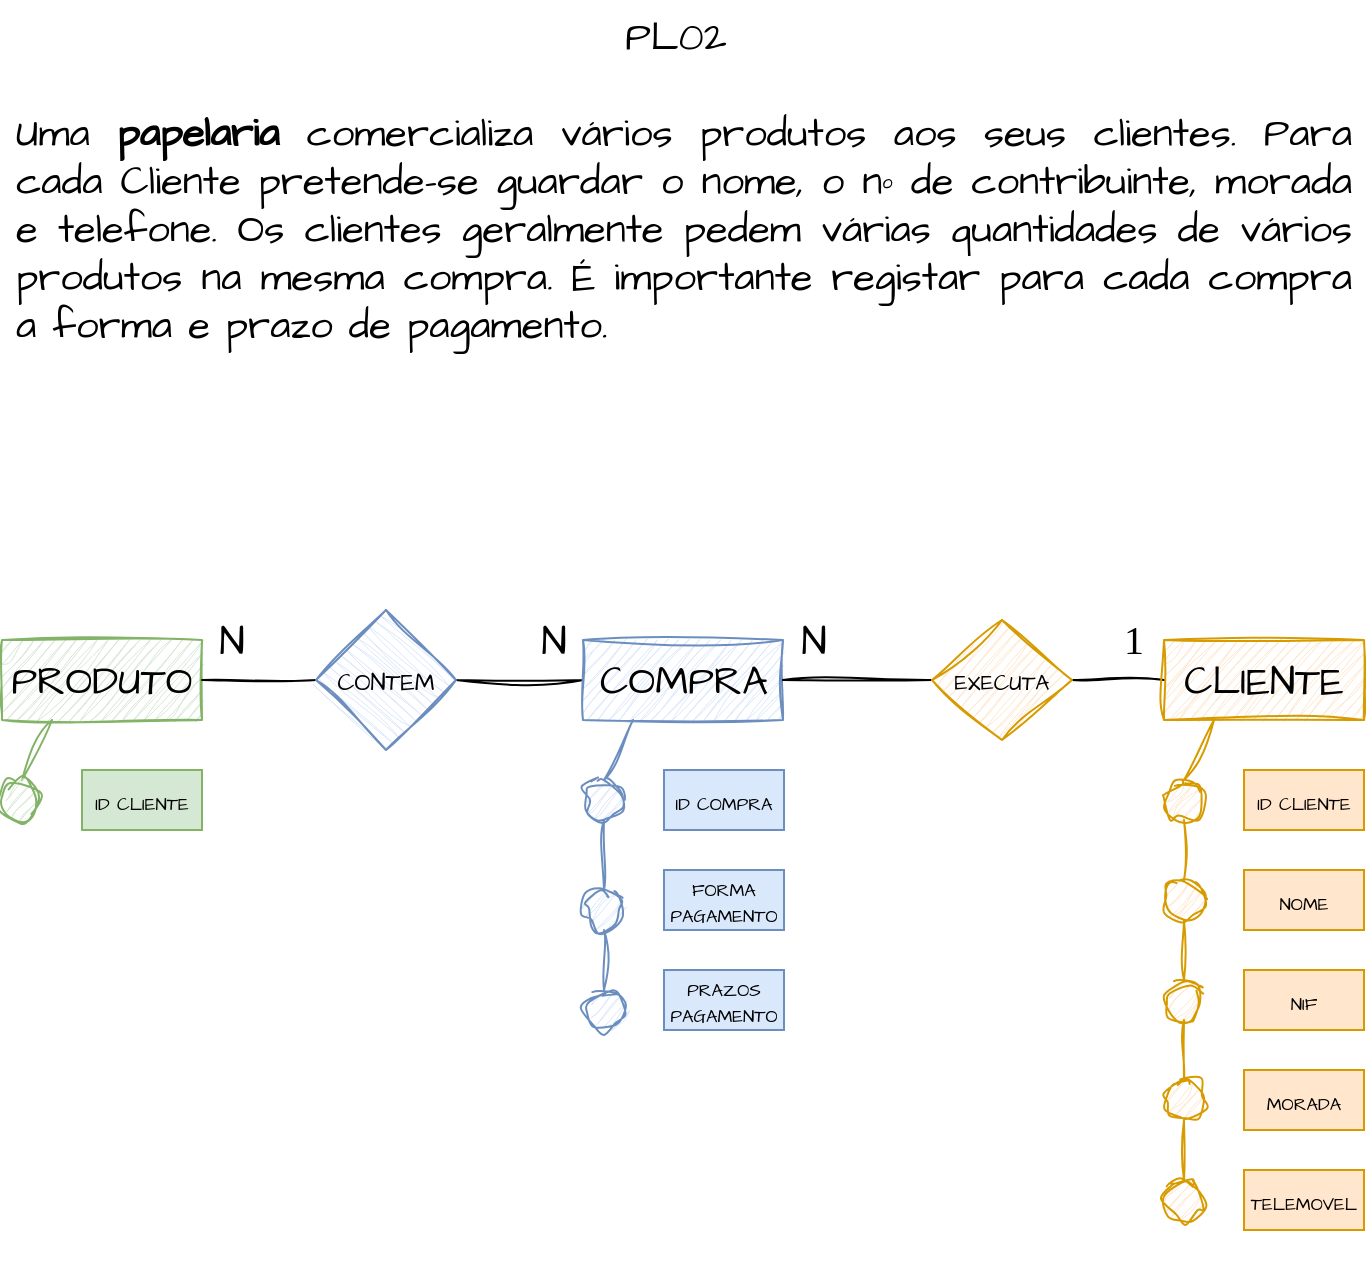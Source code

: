 <mxfile version="21.7.2" type="github">
  <diagram name="Página-1" id="BH1qhdnxoWcXbNzppzCz">
    <mxGraphModel dx="794" dy="432" grid="1" gridSize="10" guides="1" tooltips="1" connect="1" arrows="1" fold="1" page="1" pageScale="1" pageWidth="827" pageHeight="1169" math="0" shadow="0">
      <root>
        <mxCell id="0" />
        <mxCell id="1" parent="0" />
        <mxCell id="3jHvI7O4Ok8lUDtoBdZa-1" value="&lt;div style=&quot;&quot;&gt;PL02&amp;nbsp;&lt;/div&gt;&lt;div style=&quot;&quot;&gt;&lt;br&gt;&lt;/div&gt;&lt;div style=&quot;text-align: justify;&quot;&gt;Uma &lt;b&gt;papelaria &lt;/b&gt;comercializa vários produtos aos seus clientes. Para cada Cliente pretende-se guardar o nome, o&amp;nbsp;&lt;span style=&quot;background-color: initial;&quot;&gt;nº de contribuinte, morada e telefone. Os clientes geralmente pedem várias quantidades de vários produtos na&amp;nbsp;&lt;/span&gt;&lt;span style=&quot;background-color: initial;&quot;&gt;mesma compra. É importante registar para cada compra a forma e prazo de pagamento.&amp;nbsp;&lt;/span&gt;&lt;/div&gt;" style="text;html=1;strokeColor=none;fillColor=none;align=center;verticalAlign=middle;whiteSpace=wrap;rounded=0;fontSize=20;fontFamily=Architects Daughter;" vertex="1" parent="1">
          <mxGeometry x="79" width="670" height="180" as="geometry" />
        </mxCell>
        <mxCell id="3jHvI7O4Ok8lUDtoBdZa-49" value="" style="edgeStyle=orthogonalEdgeStyle;rounded=0;sketch=1;hachureGap=4;jiggle=2;curveFitting=1;orthogonalLoop=1;jettySize=auto;html=1;fontFamily=Architects Daughter;fontSource=https%3A%2F%2Ffonts.googleapis.com%2Fcss%3Ffamily%3DArchitects%2BDaughter;fontSize=16;endArrow=none;endFill=0;" edge="1" parent="1" source="3jHvI7O4Ok8lUDtoBdZa-2" target="3jHvI7O4Ok8lUDtoBdZa-48">
          <mxGeometry relative="1" as="geometry" />
        </mxCell>
        <mxCell id="3jHvI7O4Ok8lUDtoBdZa-2" value="CLIENTE" style="rounded=0;whiteSpace=wrap;html=1;sketch=1;hachureGap=4;jiggle=2;curveFitting=1;fontFamily=Architects Daughter;fontSource=https%3A%2F%2Ffonts.googleapis.com%2Fcss%3Ffamily%3DArchitects%2BDaughter;fontSize=20;fillColor=#ffe6cc;strokeColor=#d79b00;" vertex="1" parent="1">
          <mxGeometry x="654" y="320" width="100" height="40" as="geometry" />
        </mxCell>
        <mxCell id="3jHvI7O4Ok8lUDtoBdZa-3" value="PRODUTO" style="rounded=0;whiteSpace=wrap;html=1;sketch=1;hachureGap=4;jiggle=2;curveFitting=1;fontFamily=Architects Daughter;fontSource=https%3A%2F%2Ffonts.googleapis.com%2Fcss%3Ffamily%3DArchitects%2BDaughter;fontSize=20;fillColor=#d5e8d4;strokeColor=#82b366;" vertex="1" parent="1">
          <mxGeometry x="73" y="320" width="100" height="40" as="geometry" />
        </mxCell>
        <mxCell id="3jHvI7O4Ok8lUDtoBdZa-52" value="" style="edgeStyle=orthogonalEdgeStyle;rounded=0;sketch=1;hachureGap=4;jiggle=2;curveFitting=1;orthogonalLoop=1;jettySize=auto;html=1;fontFamily=Architects Daughter;fontSource=https%3A%2F%2Ffonts.googleapis.com%2Fcss%3Ffamily%3DArchitects%2BDaughter;fontSize=16;endArrow=none;endFill=0;" edge="1" parent="1" source="3jHvI7O4Ok8lUDtoBdZa-4" target="3jHvI7O4Ok8lUDtoBdZa-51">
          <mxGeometry relative="1" as="geometry" />
        </mxCell>
        <mxCell id="3jHvI7O4Ok8lUDtoBdZa-4" value="COMPRA" style="rounded=0;whiteSpace=wrap;html=1;sketch=1;hachureGap=4;jiggle=2;curveFitting=1;fontFamily=Architects Daughter;fontSource=https%3A%2F%2Ffonts.googleapis.com%2Fcss%3Ffamily%3DArchitects%2BDaughter;fontSize=20;fillColor=#dae8fc;strokeColor=#6c8ebf;" vertex="1" parent="1">
          <mxGeometry x="363.5" y="320" width="100" height="40" as="geometry" />
        </mxCell>
        <mxCell id="3jHvI7O4Ok8lUDtoBdZa-9" value="" style="endArrow=none;html=1;rounded=0;sketch=1;hachureGap=4;jiggle=2;curveFitting=1;fontFamily=Architects Daughter;fontSource=https%3A%2F%2Ffonts.googleapis.com%2Fcss%3Ffamily%3DArchitects%2BDaughter;fontSize=16;exitX=0.5;exitY=0;exitDx=0;exitDy=0;fillColor=#ffe6cc;strokeColor=#d79b00;" edge="1" parent="1" source="3jHvI7O4Ok8lUDtoBdZa-10">
          <mxGeometry width="50" height="50" relative="1" as="geometry">
            <mxPoint x="679" y="400" as="sourcePoint" />
            <mxPoint x="679" y="360" as="targetPoint" />
          </mxGeometry>
        </mxCell>
        <mxCell id="3jHvI7O4Ok8lUDtoBdZa-10" value="" style="ellipse;whiteSpace=wrap;html=1;aspect=fixed;hachureGap=4;fontFamily=Architects Daughter;fontSource=https%3A%2F%2Ffonts.googleapis.com%2Fcss%3Ffamily%3DArchitects%2BDaughter;fontSize=20;shadow=0;fillColor=#ffe6cc;strokeColor=#d79b00;sketch=1;curveFitting=1;jiggle=2;" vertex="1" parent="1">
          <mxGeometry x="654" y="390" width="20" height="20" as="geometry" />
        </mxCell>
        <mxCell id="3jHvI7O4Ok8lUDtoBdZa-16" value="" style="endArrow=none;html=1;rounded=0;sketch=1;hachureGap=4;jiggle=2;curveFitting=1;fontFamily=Architects Daughter;fontSource=https%3A%2F%2Ffonts.googleapis.com%2Fcss%3Ffamily%3DArchitects%2BDaughter;fontSize=16;exitX=0.5;exitY=0;exitDx=0;exitDy=0;entryX=0.5;entryY=1;entryDx=0;entryDy=0;fillColor=#ffe6cc;strokeColor=#d79b00;" edge="1" parent="1" source="3jHvI7O4Ok8lUDtoBdZa-17" target="3jHvI7O4Ok8lUDtoBdZa-10">
          <mxGeometry width="50" height="50" relative="1" as="geometry">
            <mxPoint x="679" y="450" as="sourcePoint" />
            <mxPoint x="679" y="410" as="targetPoint" />
          </mxGeometry>
        </mxCell>
        <mxCell id="3jHvI7O4Ok8lUDtoBdZa-17" value="" style="ellipse;whiteSpace=wrap;html=1;aspect=fixed;sketch=1;hachureGap=4;jiggle=2;curveFitting=1;fontFamily=Architects Daughter;fontSource=https%3A%2F%2Ffonts.googleapis.com%2Fcss%3Ffamily%3DArchitects%2BDaughter;fontSize=20;fillColor=#ffe6cc;strokeColor=#d79b00;" vertex="1" parent="1">
          <mxGeometry x="654" y="440" width="20" height="20" as="geometry" />
        </mxCell>
        <mxCell id="3jHvI7O4Ok8lUDtoBdZa-18" value="" style="endArrow=none;html=1;rounded=0;sketch=1;hachureGap=4;jiggle=2;curveFitting=1;fontFamily=Architects Daughter;fontSource=https%3A%2F%2Ffonts.googleapis.com%2Fcss%3Ffamily%3DArchitects%2BDaughter;fontSize=16;exitX=0.5;exitY=0;exitDx=0;exitDy=0;entryX=0.5;entryY=1;entryDx=0;entryDy=0;fillColor=#ffe6cc;strokeColor=#d79b00;" edge="1" parent="1" source="3jHvI7O4Ok8lUDtoBdZa-19" target="3jHvI7O4Ok8lUDtoBdZa-17">
          <mxGeometry width="50" height="50" relative="1" as="geometry">
            <mxPoint x="679" y="500" as="sourcePoint" />
            <mxPoint x="664" y="460" as="targetPoint" />
          </mxGeometry>
        </mxCell>
        <mxCell id="3jHvI7O4Ok8lUDtoBdZa-19" value="" style="ellipse;whiteSpace=wrap;html=1;aspect=fixed;sketch=1;hachureGap=4;jiggle=2;curveFitting=1;fontFamily=Architects Daughter;fontSource=https%3A%2F%2Ffonts.googleapis.com%2Fcss%3Ffamily%3DArchitects%2BDaughter;fontSize=20;fillColor=#ffe6cc;strokeColor=#d79b00;" vertex="1" parent="1">
          <mxGeometry x="654" y="490" width="20" height="20" as="geometry" />
        </mxCell>
        <mxCell id="3jHvI7O4Ok8lUDtoBdZa-20" value="" style="endArrow=none;html=1;rounded=0;sketch=1;hachureGap=4;jiggle=2;curveFitting=1;fontFamily=Architects Daughter;fontSource=https%3A%2F%2Ffonts.googleapis.com%2Fcss%3Ffamily%3DArchitects%2BDaughter;fontSize=16;exitX=0.5;exitY=0;exitDx=0;exitDy=0;entryX=0.5;entryY=1;entryDx=0;entryDy=0;fillColor=#ffe6cc;strokeColor=#d79b00;" edge="1" parent="1" source="3jHvI7O4Ok8lUDtoBdZa-21" target="3jHvI7O4Ok8lUDtoBdZa-19">
          <mxGeometry width="50" height="50" relative="1" as="geometry">
            <mxPoint x="679" y="550" as="sourcePoint" />
            <mxPoint x="664" y="510" as="targetPoint" />
          </mxGeometry>
        </mxCell>
        <mxCell id="3jHvI7O4Ok8lUDtoBdZa-21" value="" style="ellipse;whiteSpace=wrap;html=1;aspect=fixed;sketch=1;hachureGap=4;jiggle=2;curveFitting=1;fontFamily=Architects Daughter;fontSource=https%3A%2F%2Ffonts.googleapis.com%2Fcss%3Ffamily%3DArchitects%2BDaughter;fontSize=20;fillColor=#ffe6cc;strokeColor=#d79b00;" vertex="1" parent="1">
          <mxGeometry x="654" y="540" width="20" height="20" as="geometry" />
        </mxCell>
        <mxCell id="3jHvI7O4Ok8lUDtoBdZa-25" value="" style="endArrow=none;html=1;rounded=0;sketch=1;hachureGap=4;jiggle=2;curveFitting=1;fontFamily=Architects Daughter;fontSource=https%3A%2F%2Ffonts.googleapis.com%2Fcss%3Ffamily%3DArchitects%2BDaughter;fontSize=16;exitX=0.5;exitY=0;exitDx=0;exitDy=0;entryX=0.5;entryY=1;entryDx=0;entryDy=0;fillColor=#ffe6cc;strokeColor=#d79b00;" edge="1" parent="1" source="3jHvI7O4Ok8lUDtoBdZa-26" target="3jHvI7O4Ok8lUDtoBdZa-21">
          <mxGeometry width="50" height="50" relative="1" as="geometry">
            <mxPoint x="679" y="600" as="sourcePoint" />
            <mxPoint x="664" y="560" as="targetPoint" />
          </mxGeometry>
        </mxCell>
        <mxCell id="3jHvI7O4Ok8lUDtoBdZa-26" value="" style="ellipse;whiteSpace=wrap;html=1;aspect=fixed;sketch=1;hachureGap=4;jiggle=2;curveFitting=1;fontFamily=Architects Daughter;fontSource=https%3A%2F%2Ffonts.googleapis.com%2Fcss%3Ffamily%3DArchitects%2BDaughter;fontSize=20;fillColor=#ffe6cc;strokeColor=#d79b00;" vertex="1" parent="1">
          <mxGeometry x="654" y="590" width="20" height="20" as="geometry" />
        </mxCell>
        <mxCell id="3jHvI7O4Ok8lUDtoBdZa-27" value="&lt;p style=&quot;line-height: 130%;&quot;&gt;&lt;font style=&quot;font-size: 9px;&quot;&gt;ID CLIENTE&lt;/font&gt;&lt;/p&gt;" style="text;html=1;strokeColor=#d79b00;fillColor=#ffe6cc;align=center;verticalAlign=middle;whiteSpace=wrap;rounded=0;fontSize=20;fontFamily=Architects Daughter;" vertex="1" parent="1">
          <mxGeometry x="694" y="385" width="60" height="30" as="geometry" />
        </mxCell>
        <mxCell id="3jHvI7O4Ok8lUDtoBdZa-28" value="&lt;p style=&quot;line-height: 130%;&quot;&gt;&lt;font style=&quot;font-size: 9px;&quot;&gt;NOME&lt;/font&gt;&lt;/p&gt;" style="text;html=1;strokeColor=#d79b00;fillColor=#ffe6cc;align=center;verticalAlign=middle;whiteSpace=wrap;rounded=0;fontSize=20;fontFamily=Architects Daughter;" vertex="1" parent="1">
          <mxGeometry x="694" y="435" width="60" height="30" as="geometry" />
        </mxCell>
        <mxCell id="3jHvI7O4Ok8lUDtoBdZa-29" value="&lt;p style=&quot;line-height: 130%;&quot;&gt;&lt;font style=&quot;font-size: 9px;&quot;&gt;NIF&lt;/font&gt;&lt;/p&gt;" style="text;html=1;strokeColor=#d79b00;fillColor=#ffe6cc;align=center;verticalAlign=middle;whiteSpace=wrap;rounded=0;fontSize=20;fontFamily=Architects Daughter;" vertex="1" parent="1">
          <mxGeometry x="694" y="485" width="60" height="30" as="geometry" />
        </mxCell>
        <mxCell id="3jHvI7O4Ok8lUDtoBdZa-30" value="&lt;p style=&quot;line-height: 130%;&quot;&gt;&lt;font style=&quot;font-size: 9px;&quot;&gt;MORADA&lt;/font&gt;&lt;/p&gt;" style="text;html=1;strokeColor=#d79b00;fillColor=#ffe6cc;align=center;verticalAlign=middle;whiteSpace=wrap;rounded=0;fontSize=20;fontFamily=Architects Daughter;" vertex="1" parent="1">
          <mxGeometry x="694" y="535" width="60" height="30" as="geometry" />
        </mxCell>
        <mxCell id="3jHvI7O4Ok8lUDtoBdZa-31" value="&lt;p style=&quot;line-height: 130%;&quot;&gt;&lt;font style=&quot;font-size: 9px;&quot;&gt;TELEMOVEL&lt;/font&gt;&lt;/p&gt;" style="text;html=1;strokeColor=#d79b00;fillColor=#ffe6cc;align=center;verticalAlign=middle;whiteSpace=wrap;rounded=0;fontSize=20;fontFamily=Architects Daughter;" vertex="1" parent="1">
          <mxGeometry x="694" y="585" width="60" height="30" as="geometry" />
        </mxCell>
        <mxCell id="3jHvI7O4Ok8lUDtoBdZa-33" value="" style="endArrow=none;html=1;rounded=0;sketch=1;hachureGap=4;jiggle=2;curveFitting=1;fontFamily=Architects Daughter;fontSource=https%3A%2F%2Ffonts.googleapis.com%2Fcss%3Ffamily%3DArchitects%2BDaughter;fontSize=16;exitX=0.5;exitY=0;exitDx=0;exitDy=0;fillColor=#dae8fc;strokeColor=#6c8ebf;entryX=0.25;entryY=1;entryDx=0;entryDy=0;" edge="1" parent="1" source="3jHvI7O4Ok8lUDtoBdZa-34" target="3jHvI7O4Ok8lUDtoBdZa-4">
          <mxGeometry width="50" height="50" relative="1" as="geometry">
            <mxPoint x="389" y="400" as="sourcePoint" />
            <mxPoint x="389" y="360" as="targetPoint" />
          </mxGeometry>
        </mxCell>
        <mxCell id="3jHvI7O4Ok8lUDtoBdZa-34" value="" style="ellipse;whiteSpace=wrap;html=1;aspect=fixed;hachureGap=4;fontFamily=Architects Daughter;fontSource=https%3A%2F%2Ffonts.googleapis.com%2Fcss%3Ffamily%3DArchitects%2BDaughter;fontSize=20;shadow=0;fillColor=#dae8fc;strokeColor=#6c8ebf;sketch=1;curveFitting=1;jiggle=2;" vertex="1" parent="1">
          <mxGeometry x="364" y="390" width="20" height="20" as="geometry" />
        </mxCell>
        <mxCell id="3jHvI7O4Ok8lUDtoBdZa-35" value="&lt;p style=&quot;line-height: 130%;&quot;&gt;&lt;font style=&quot;font-size: 9px;&quot;&gt;ID COMPRA&lt;/font&gt;&lt;/p&gt;" style="text;html=1;strokeColor=#6c8ebf;fillColor=#dae8fc;align=center;verticalAlign=middle;whiteSpace=wrap;rounded=0;fontSize=20;fontFamily=Architects Daughter;" vertex="1" parent="1">
          <mxGeometry x="404" y="385" width="60" height="30" as="geometry" />
        </mxCell>
        <mxCell id="3jHvI7O4Ok8lUDtoBdZa-39" value="" style="endArrow=none;html=1;rounded=0;sketch=1;hachureGap=4;jiggle=2;curveFitting=1;fontFamily=Architects Daughter;fontSource=https%3A%2F%2Ffonts.googleapis.com%2Fcss%3Ffamily%3DArchitects%2BDaughter;fontSize=16;exitX=0.5;exitY=0;exitDx=0;exitDy=0;fillColor=#d5e8d4;strokeColor=#82b366;entryX=0.25;entryY=1;entryDx=0;entryDy=0;" edge="1" parent="1" source="3jHvI7O4Ok8lUDtoBdZa-40" target="3jHvI7O4Ok8lUDtoBdZa-3">
          <mxGeometry width="50" height="50" relative="1" as="geometry">
            <mxPoint x="98" y="400" as="sourcePoint" />
            <mxPoint x="98" y="360" as="targetPoint" />
          </mxGeometry>
        </mxCell>
        <mxCell id="3jHvI7O4Ok8lUDtoBdZa-40" value="" style="ellipse;whiteSpace=wrap;html=1;aspect=fixed;hachureGap=4;fontFamily=Architects Daughter;fontSource=https%3A%2F%2Ffonts.googleapis.com%2Fcss%3Ffamily%3DArchitects%2BDaughter;fontSize=20;shadow=0;fillColor=#d5e8d4;strokeColor=#82b366;sketch=1;curveFitting=1;jiggle=2;" vertex="1" parent="1">
          <mxGeometry x="73" y="390" width="20" height="20" as="geometry" />
        </mxCell>
        <mxCell id="3jHvI7O4Ok8lUDtoBdZa-41" value="&lt;p style=&quot;line-height: 130%;&quot;&gt;&lt;font style=&quot;font-size: 9px;&quot;&gt;ID CLIENTE&lt;/font&gt;&lt;/p&gt;" style="text;html=1;strokeColor=#82b366;fillColor=#d5e8d4;align=center;verticalAlign=middle;whiteSpace=wrap;rounded=0;fontSize=20;fontFamily=Architects Daughter;" vertex="1" parent="1">
          <mxGeometry x="113" y="385" width="60" height="30" as="geometry" />
        </mxCell>
        <mxCell id="3jHvI7O4Ok8lUDtoBdZa-42" value="" style="endArrow=none;html=1;rounded=0;sketch=1;hachureGap=4;jiggle=2;curveFitting=1;fontFamily=Architects Daughter;fontSource=https%3A%2F%2Ffonts.googleapis.com%2Fcss%3Ffamily%3DArchitects%2BDaughter;fontSize=16;exitX=0.5;exitY=0;exitDx=0;exitDy=0;entryX=0.5;entryY=1;entryDx=0;entryDy=0;fillColor=#dae8fc;strokeColor=#6c8ebf;" edge="1" parent="1" source="3jHvI7O4Ok8lUDtoBdZa-43" target="3jHvI7O4Ok8lUDtoBdZa-34">
          <mxGeometry width="50" height="50" relative="1" as="geometry">
            <mxPoint x="389" y="455" as="sourcePoint" />
            <mxPoint x="374" y="415" as="targetPoint" />
          </mxGeometry>
        </mxCell>
        <mxCell id="3jHvI7O4Ok8lUDtoBdZa-43" value="" style="ellipse;whiteSpace=wrap;html=1;aspect=fixed;sketch=1;hachureGap=4;jiggle=2;curveFitting=1;fontFamily=Architects Daughter;fontSource=https%3A%2F%2Ffonts.googleapis.com%2Fcss%3Ffamily%3DArchitects%2BDaughter;fontSize=20;fillColor=#dae8fc;strokeColor=#6c8ebf;" vertex="1" parent="1">
          <mxGeometry x="364" y="445" width="20" height="20" as="geometry" />
        </mxCell>
        <mxCell id="3jHvI7O4Ok8lUDtoBdZa-44" value="" style="endArrow=none;html=1;rounded=0;sketch=1;hachureGap=4;jiggle=2;curveFitting=1;fontFamily=Architects Daughter;fontSource=https%3A%2F%2Ffonts.googleapis.com%2Fcss%3Ffamily%3DArchitects%2BDaughter;fontSize=16;exitX=0.5;exitY=0;exitDx=0;exitDy=0;entryX=0.5;entryY=1;entryDx=0;entryDy=0;fillColor=#dae8fc;strokeColor=#6c8ebf;" edge="1" parent="1" source="3jHvI7O4Ok8lUDtoBdZa-45" target="3jHvI7O4Ok8lUDtoBdZa-43">
          <mxGeometry width="50" height="50" relative="1" as="geometry">
            <mxPoint x="389" y="505" as="sourcePoint" />
            <mxPoint x="374" y="465" as="targetPoint" />
          </mxGeometry>
        </mxCell>
        <mxCell id="3jHvI7O4Ok8lUDtoBdZa-45" value="" style="ellipse;whiteSpace=wrap;html=1;aspect=fixed;sketch=1;hachureGap=4;jiggle=2;curveFitting=1;fontFamily=Architects Daughter;fontSource=https%3A%2F%2Ffonts.googleapis.com%2Fcss%3Ffamily%3DArchitects%2BDaughter;fontSize=20;fillColor=#dae8fc;strokeColor=#6c8ebf;" vertex="1" parent="1">
          <mxGeometry x="364" y="495" width="20" height="20" as="geometry" />
        </mxCell>
        <mxCell id="3jHvI7O4Ok8lUDtoBdZa-46" value="&lt;p style=&quot;line-height: 43%;&quot;&gt;&lt;font style=&quot;font-size: 9px;&quot;&gt;FORMA PAGAMENTO&lt;/font&gt;&lt;/p&gt;" style="text;html=1;strokeColor=#6c8ebf;fillColor=#dae8fc;align=center;verticalAlign=middle;whiteSpace=wrap;rounded=0;fontSize=20;fontFamily=Architects Daughter;" vertex="1" parent="1">
          <mxGeometry x="404" y="435" width="60" height="30" as="geometry" />
        </mxCell>
        <mxCell id="3jHvI7O4Ok8lUDtoBdZa-47" value="&lt;p style=&quot;line-height: 47%;&quot;&gt;&lt;font style=&quot;font-size: 9px;&quot;&gt;PRAZOS PAGAMENTO&lt;/font&gt;&lt;/p&gt;" style="text;html=1;strokeColor=#6c8ebf;fillColor=#dae8fc;align=center;verticalAlign=middle;whiteSpace=wrap;rounded=0;fontSize=20;fontFamily=Architects Daughter;" vertex="1" parent="1">
          <mxGeometry x="404" y="485" width="60" height="30" as="geometry" />
        </mxCell>
        <mxCell id="3jHvI7O4Ok8lUDtoBdZa-50" value="" style="edgeStyle=orthogonalEdgeStyle;rounded=0;sketch=1;hachureGap=4;jiggle=2;curveFitting=1;orthogonalLoop=1;jettySize=auto;html=1;fontFamily=Architects Daughter;fontSource=https%3A%2F%2Ffonts.googleapis.com%2Fcss%3Ffamily%3DArchitects%2BDaughter;fontSize=16;endArrow=none;endFill=0;" edge="1" parent="1" source="3jHvI7O4Ok8lUDtoBdZa-48" target="3jHvI7O4Ok8lUDtoBdZa-4">
          <mxGeometry relative="1" as="geometry" />
        </mxCell>
        <mxCell id="3jHvI7O4Ok8lUDtoBdZa-48" value="&lt;p style=&quot;line-height: 130%;&quot;&gt;&lt;font style=&quot;font-size: 11px;&quot;&gt;EXECUTA&lt;/font&gt;&lt;/p&gt;" style="rhombus;whiteSpace=wrap;html=1;fontSize=20;fontFamily=Architects Daughter;fillColor=#ffe6cc;strokeColor=#d79b00;rounded=0;sketch=1;hachureGap=4;jiggle=2;curveFitting=1;fontSource=https%3A%2F%2Ffonts.googleapis.com%2Fcss%3Ffamily%3DArchitects%2BDaughter;" vertex="1" parent="1">
          <mxGeometry x="538" y="310" width="70" height="60" as="geometry" />
        </mxCell>
        <mxCell id="3jHvI7O4Ok8lUDtoBdZa-53" value="" style="edgeStyle=orthogonalEdgeStyle;rounded=0;sketch=1;hachureGap=4;jiggle=2;curveFitting=1;orthogonalLoop=1;jettySize=auto;html=1;fontFamily=Architects Daughter;fontSource=https%3A%2F%2Ffonts.googleapis.com%2Fcss%3Ffamily%3DArchitects%2BDaughter;fontSize=16;endArrow=none;endFill=0;" edge="1" parent="1" source="3jHvI7O4Ok8lUDtoBdZa-51" target="3jHvI7O4Ok8lUDtoBdZa-3">
          <mxGeometry relative="1" as="geometry" />
        </mxCell>
        <mxCell id="3jHvI7O4Ok8lUDtoBdZa-51" value="&lt;p style=&quot;line-height: 130%;&quot;&gt;&lt;font style=&quot;font-size: 12px;&quot;&gt;CONTEM&lt;/font&gt;&lt;/p&gt;" style="rhombus;whiteSpace=wrap;html=1;fontSize=20;fontFamily=Architects Daughter;fillColor=#dae8fc;strokeColor=#6c8ebf;rounded=0;sketch=1;hachureGap=4;jiggle=2;curveFitting=1;fontSource=https%3A%2F%2Ffonts.googleapis.com%2Fcss%3Ffamily%3DArchitects%2BDaughter;direction=south;" vertex="1" parent="1">
          <mxGeometry x="230" y="305" width="70" height="70" as="geometry" />
        </mxCell>
        <mxCell id="3jHvI7O4Ok8lUDtoBdZa-54" value="&lt;p style=&quot;line-height: 110%;&quot;&gt;N&lt;/p&gt;" style="text;html=1;strokeColor=none;fillColor=none;align=center;verticalAlign=middle;whiteSpace=wrap;rounded=0;fontSize=20;fontFamily=Architects Daughter;" vertex="1" parent="1">
          <mxGeometry x="173" y="305" width="30" height="30" as="geometry" />
        </mxCell>
        <mxCell id="3jHvI7O4Ok8lUDtoBdZa-55" value="&lt;p style=&quot;line-height: 110%;&quot;&gt;N&lt;/p&gt;" style="text;html=1;strokeColor=none;fillColor=none;align=center;verticalAlign=middle;whiteSpace=wrap;rounded=0;fontSize=20;fontFamily=Architects Daughter;" vertex="1" parent="1">
          <mxGeometry x="333.5" y="305" width="30" height="30" as="geometry" />
        </mxCell>
        <mxCell id="3jHvI7O4Ok8lUDtoBdZa-56" value="&lt;p style=&quot;line-height: 110%;&quot;&gt;N&lt;/p&gt;" style="text;html=1;strokeColor=none;fillColor=none;align=center;verticalAlign=middle;whiteSpace=wrap;rounded=0;fontSize=20;fontFamily=Architects Daughter;" vertex="1" parent="1">
          <mxGeometry x="464" y="305" width="30" height="30" as="geometry" />
        </mxCell>
        <mxCell id="3jHvI7O4Ok8lUDtoBdZa-57" value="&lt;p style=&quot;line-height: 110%;&quot;&gt;&lt;font face=&quot;Verdana&quot;&gt;1&lt;/font&gt;&lt;/p&gt;" style="text;html=1;strokeColor=none;fillColor=none;align=center;verticalAlign=middle;whiteSpace=wrap;rounded=0;fontSize=20;fontFamily=Architects Daughter;" vertex="1" parent="1">
          <mxGeometry x="624" y="305" width="30" height="30" as="geometry" />
        </mxCell>
      </root>
    </mxGraphModel>
  </diagram>
</mxfile>
